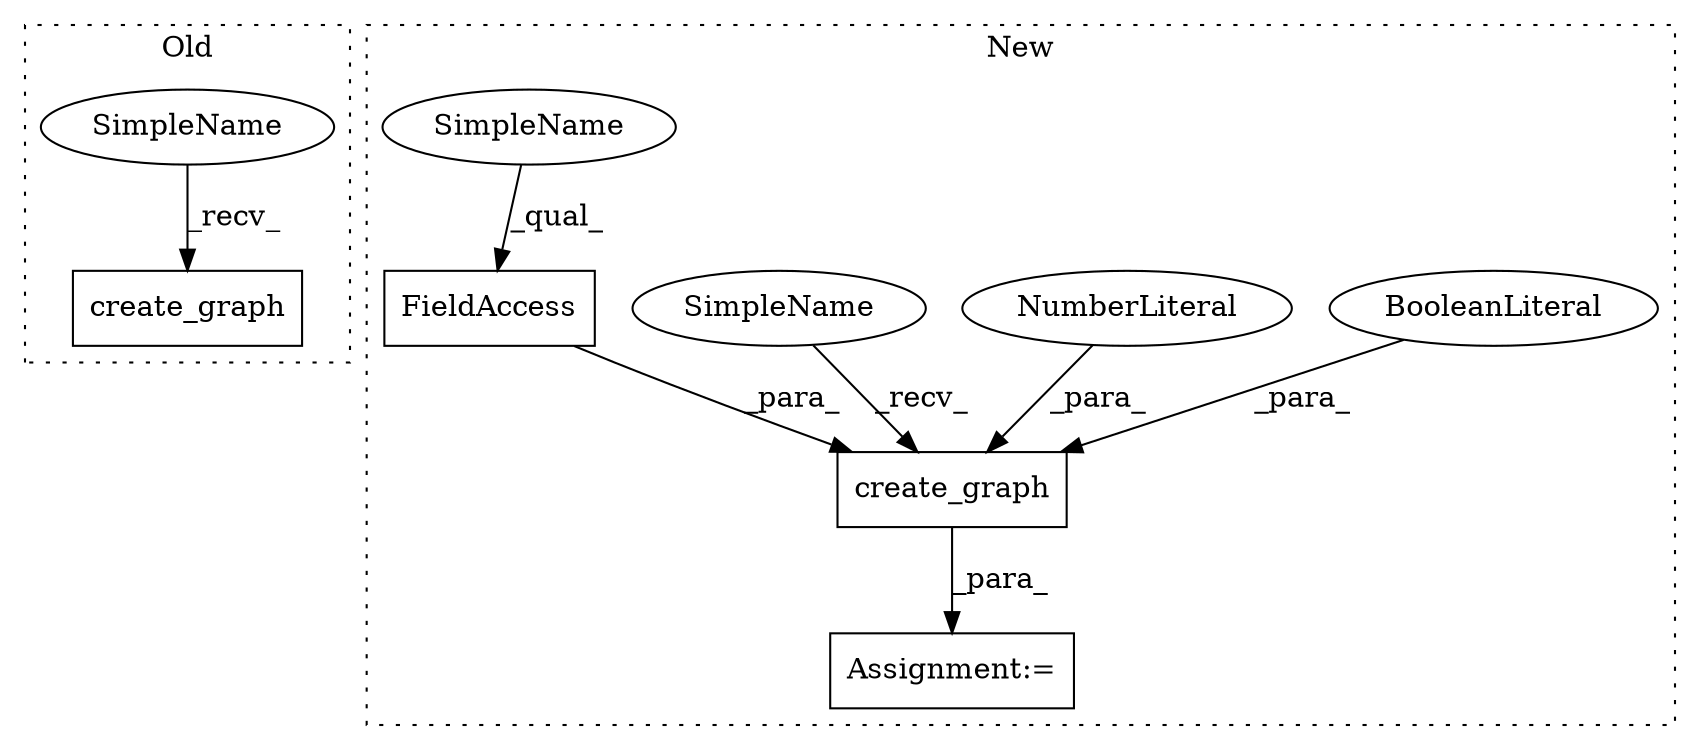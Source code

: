 digraph G {
subgraph cluster0 {
1 [label="create_graph" a="32" s="3830" l="14" shape="box"];
7 [label="SimpleName" a="42" s="3818" l="11" shape="ellipse"];
label = "Old";
style="dotted";
}
subgraph cluster1 {
2 [label="create_graph" a="32" s="3950,3985" l="13,1" shape="box"];
3 [label="FieldAccess" a="22" s="3963" l="15" shape="box"];
4 [label="Assignment:=" a="7" s="3937" l="1" shape="box"];
5 [label="BooleanLiteral" a="9" s="3981" l="4" shape="ellipse"];
6 [label="NumberLiteral" a="34" s="3979" l="1" shape="ellipse"];
8 [label="SimpleName" a="42" s="3938" l="11" shape="ellipse"];
9 [label="SimpleName" a="42" s="3963" l="11" shape="ellipse"];
label = "New";
style="dotted";
}
2 -> 4 [label="_para_"];
3 -> 2 [label="_para_"];
5 -> 2 [label="_para_"];
6 -> 2 [label="_para_"];
7 -> 1 [label="_recv_"];
8 -> 2 [label="_recv_"];
9 -> 3 [label="_qual_"];
}